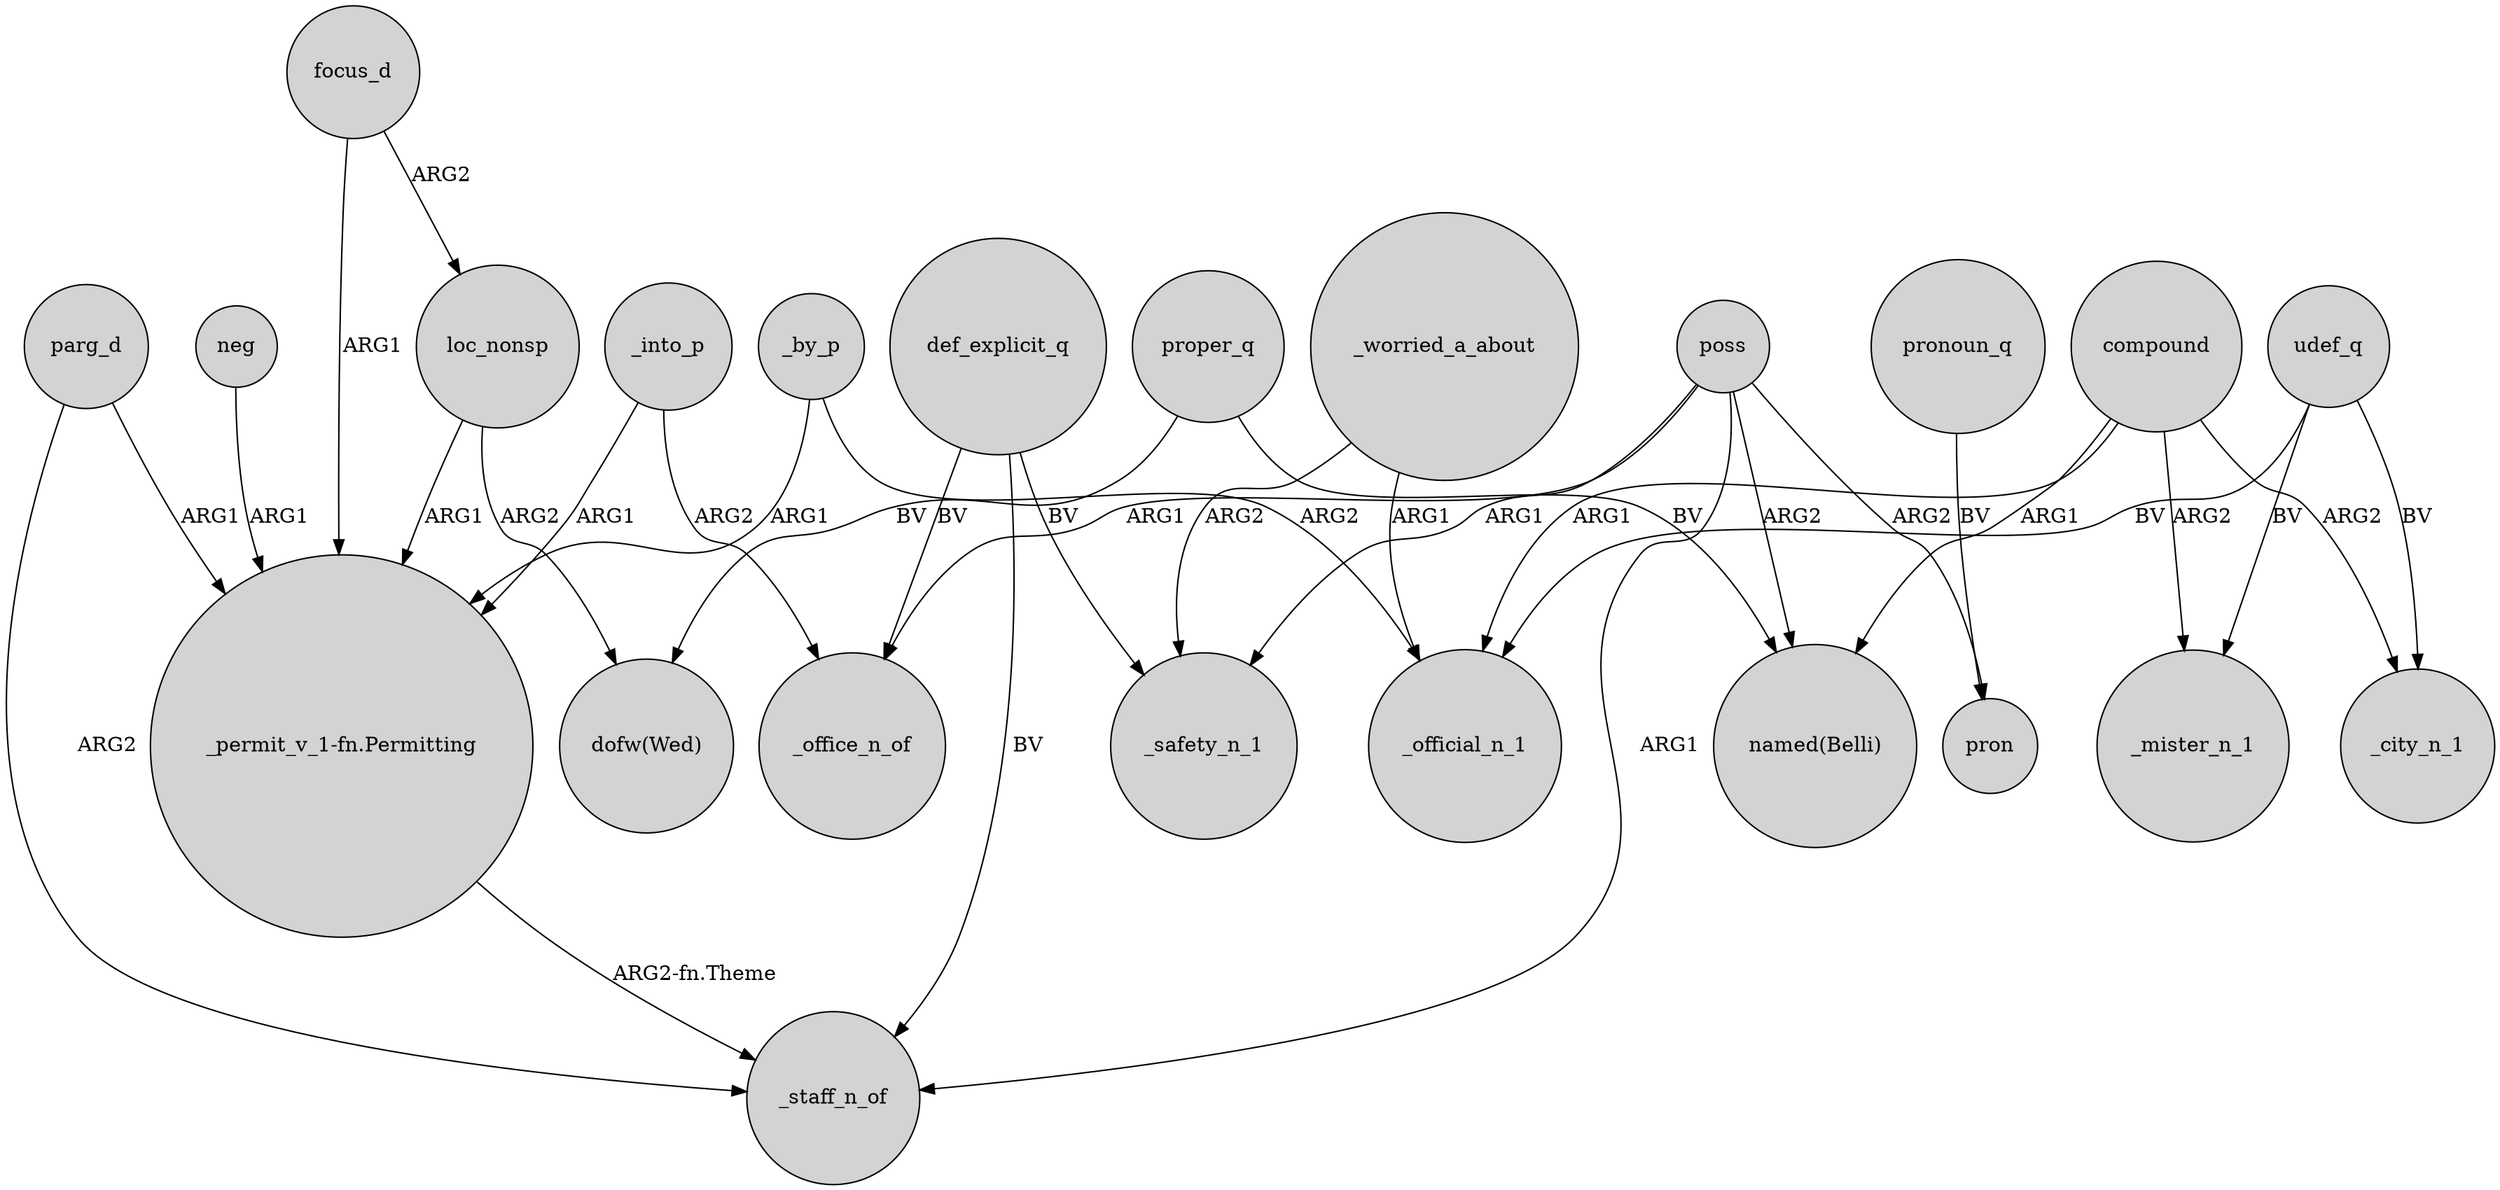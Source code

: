digraph {
	node [shape=circle style=filled]
	focus_d -> loc_nonsp [label=ARG2]
	neg -> "_permit_v_1-fn.Permitting" [label=ARG1]
	_into_p -> _office_n_of [label=ARG2]
	parg_d -> "_permit_v_1-fn.Permitting" [label=ARG1]
	poss -> pron [label=ARG2]
	_by_p -> _official_n_1 [label=ARG2]
	_worried_a_about -> _official_n_1 [label=ARG1]
	def_explicit_q -> _safety_n_1 [label=BV]
	def_explicit_q -> _office_n_of [label=BV]
	compound -> _mister_n_1 [label=ARG2]
	udef_q -> _mister_n_1 [label=BV]
	_worried_a_about -> _safety_n_1 [label=ARG2]
	loc_nonsp -> "_permit_v_1-fn.Permitting" [label=ARG1]
	compound -> _city_n_1 [label=ARG2]
	focus_d -> "_permit_v_1-fn.Permitting" [label=ARG1]
	udef_q -> _city_n_1 [label=BV]
	def_explicit_q -> _staff_n_of [label=BV]
	pronoun_q -> pron [label=BV]
	poss -> _staff_n_of [label=ARG1]
	parg_d -> _staff_n_of [label=ARG2]
	proper_q -> "dofw(Wed)" [label=BV]
	udef_q -> _official_n_1 [label=BV]
	poss -> _safety_n_1 [label=ARG1]
	poss -> "named(Belli)" [label=ARG2]
	poss -> _office_n_of [label=ARG1]
	compound -> _official_n_1 [label=ARG1]
	_by_p -> "_permit_v_1-fn.Permitting" [label=ARG1]
	"_permit_v_1-fn.Permitting" -> _staff_n_of [label="ARG2-fn.Theme"]
	proper_q -> "named(Belli)" [label=BV]
	loc_nonsp -> "dofw(Wed)" [label=ARG2]
	compound -> "named(Belli)" [label=ARG1]
	_into_p -> "_permit_v_1-fn.Permitting" [label=ARG1]
}
